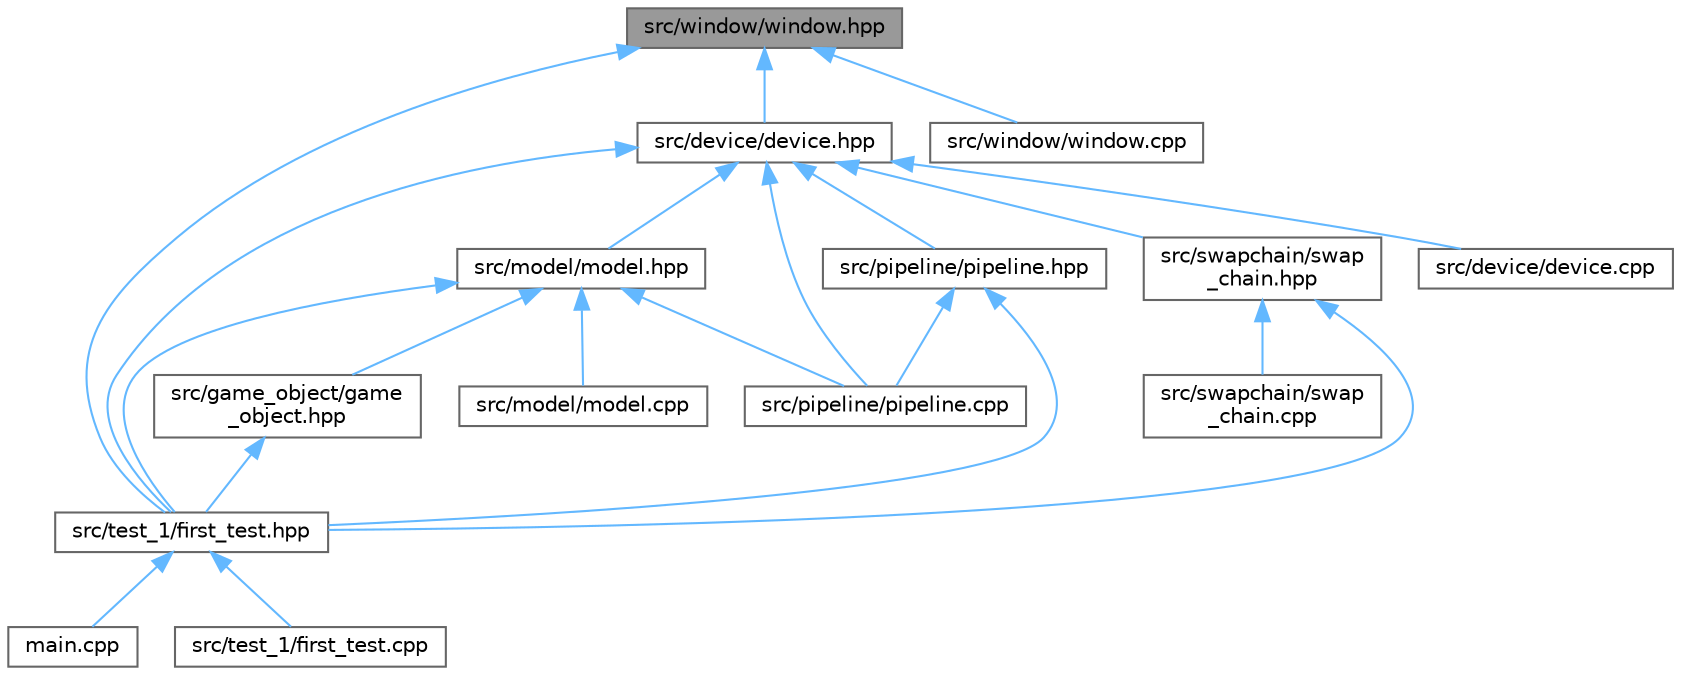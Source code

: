 digraph "src/window/window.hpp"
{
 // LATEX_PDF_SIZE
  bgcolor="transparent";
  edge [fontname=Helvetica,fontsize=10,labelfontname=Helvetica,labelfontsize=10];
  node [fontname=Helvetica,fontsize=10,shape=box,height=0.2,width=0.4];
  Node1 [id="Node000001",label="src/window/window.hpp",height=0.2,width=0.4,color="gray40", fillcolor="grey60", style="filled", fontcolor="black",tooltip=" "];
  Node1 -> Node2 [id="edge41_Node000001_Node000002",dir="back",color="steelblue1",style="solid",tooltip=" "];
  Node2 [id="Node000002",label="src/device/device.hpp",height=0.2,width=0.4,color="grey40", fillcolor="white", style="filled",URL="$device_8hpp.html",tooltip=" "];
  Node2 -> Node3 [id="edge42_Node000002_Node000003",dir="back",color="steelblue1",style="solid",tooltip=" "];
  Node3 [id="Node000003",label="src/device/device.cpp",height=0.2,width=0.4,color="grey40", fillcolor="white", style="filled",URL="$device_8cpp.html",tooltip=" "];
  Node2 -> Node4 [id="edge43_Node000002_Node000004",dir="back",color="steelblue1",style="solid",tooltip=" "];
  Node4 [id="Node000004",label="src/model/model.hpp",height=0.2,width=0.4,color="grey40", fillcolor="white", style="filled",URL="$model_8hpp.html",tooltip=" "];
  Node4 -> Node5 [id="edge44_Node000004_Node000005",dir="back",color="steelblue1",style="solid",tooltip=" "];
  Node5 [id="Node000005",label="src/game_object/game\l_object.hpp",height=0.2,width=0.4,color="grey40", fillcolor="white", style="filled",URL="$game__object_8hpp.html",tooltip=" "];
  Node5 -> Node6 [id="edge45_Node000005_Node000006",dir="back",color="steelblue1",style="solid",tooltip=" "];
  Node6 [id="Node000006",label="src/test_1/first_test.hpp",height=0.2,width=0.4,color="grey40", fillcolor="white", style="filled",URL="$first__test_8hpp.html",tooltip=" "];
  Node6 -> Node7 [id="edge46_Node000006_Node000007",dir="back",color="steelblue1",style="solid",tooltip=" "];
  Node7 [id="Node000007",label="main.cpp",height=0.2,width=0.4,color="grey40", fillcolor="white", style="filled",URL="$main_8cpp.html",tooltip=" "];
  Node6 -> Node8 [id="edge47_Node000006_Node000008",dir="back",color="steelblue1",style="solid",tooltip=" "];
  Node8 [id="Node000008",label="src/test_1/first_test.cpp",height=0.2,width=0.4,color="grey40", fillcolor="white", style="filled",URL="$first__test_8cpp.html",tooltip=" "];
  Node4 -> Node9 [id="edge48_Node000004_Node000009",dir="back",color="steelblue1",style="solid",tooltip=" "];
  Node9 [id="Node000009",label="src/model/model.cpp",height=0.2,width=0.4,color="grey40", fillcolor="white", style="filled",URL="$model_8cpp.html",tooltip=" "];
  Node4 -> Node10 [id="edge49_Node000004_Node000010",dir="back",color="steelblue1",style="solid",tooltip=" "];
  Node10 [id="Node000010",label="src/pipeline/pipeline.cpp",height=0.2,width=0.4,color="grey40", fillcolor="white", style="filled",URL="$pipeline_8cpp.html",tooltip=" "];
  Node4 -> Node6 [id="edge50_Node000004_Node000006",dir="back",color="steelblue1",style="solid",tooltip=" "];
  Node2 -> Node10 [id="edge51_Node000002_Node000010",dir="back",color="steelblue1",style="solid",tooltip=" "];
  Node2 -> Node11 [id="edge52_Node000002_Node000011",dir="back",color="steelblue1",style="solid",tooltip=" "];
  Node11 [id="Node000011",label="src/pipeline/pipeline.hpp",height=0.2,width=0.4,color="grey40", fillcolor="white", style="filled",URL="$pipeline_8hpp.html",tooltip=" "];
  Node11 -> Node10 [id="edge53_Node000011_Node000010",dir="back",color="steelblue1",style="solid",tooltip=" "];
  Node11 -> Node6 [id="edge54_Node000011_Node000006",dir="back",color="steelblue1",style="solid",tooltip=" "];
  Node2 -> Node12 [id="edge55_Node000002_Node000012",dir="back",color="steelblue1",style="solid",tooltip=" "];
  Node12 [id="Node000012",label="src/swapchain/swap\l_chain.hpp",height=0.2,width=0.4,color="grey40", fillcolor="white", style="filled",URL="$swap__chain_8hpp.html",tooltip=" "];
  Node12 -> Node13 [id="edge56_Node000012_Node000013",dir="back",color="steelblue1",style="solid",tooltip=" "];
  Node13 [id="Node000013",label="src/swapchain/swap\l_chain.cpp",height=0.2,width=0.4,color="grey40", fillcolor="white", style="filled",URL="$swap__chain_8cpp.html",tooltip=" "];
  Node12 -> Node6 [id="edge57_Node000012_Node000006",dir="back",color="steelblue1",style="solid",tooltip=" "];
  Node2 -> Node6 [id="edge58_Node000002_Node000006",dir="back",color="steelblue1",style="solid",tooltip=" "];
  Node1 -> Node6 [id="edge59_Node000001_Node000006",dir="back",color="steelblue1",style="solid",tooltip=" "];
  Node1 -> Node14 [id="edge60_Node000001_Node000014",dir="back",color="steelblue1",style="solid",tooltip=" "];
  Node14 [id="Node000014",label="src/window/window.cpp",height=0.2,width=0.4,color="grey40", fillcolor="white", style="filled",URL="$window_8cpp.html",tooltip=" "];
}
